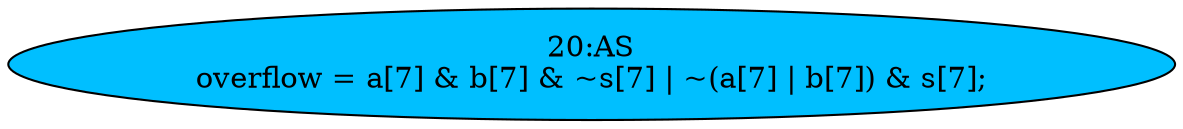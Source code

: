 strict digraph "" {
	node [label="\N"];
	"20:AS"	[ast="<pyverilog.vparser.ast.Assign object at 0x7fab27318390>",
		def_var="['overflow']",
		fillcolor=deepskyblue,
		label="20:AS
overflow = a[7] & b[7] & ~s[7] | ~(a[7] | b[7]) & s[7];",
		statements="[]",
		style=filled,
		typ=Assign,
		use_var="['a', 'b', 's', 'a', 'b', 's']"];
}
